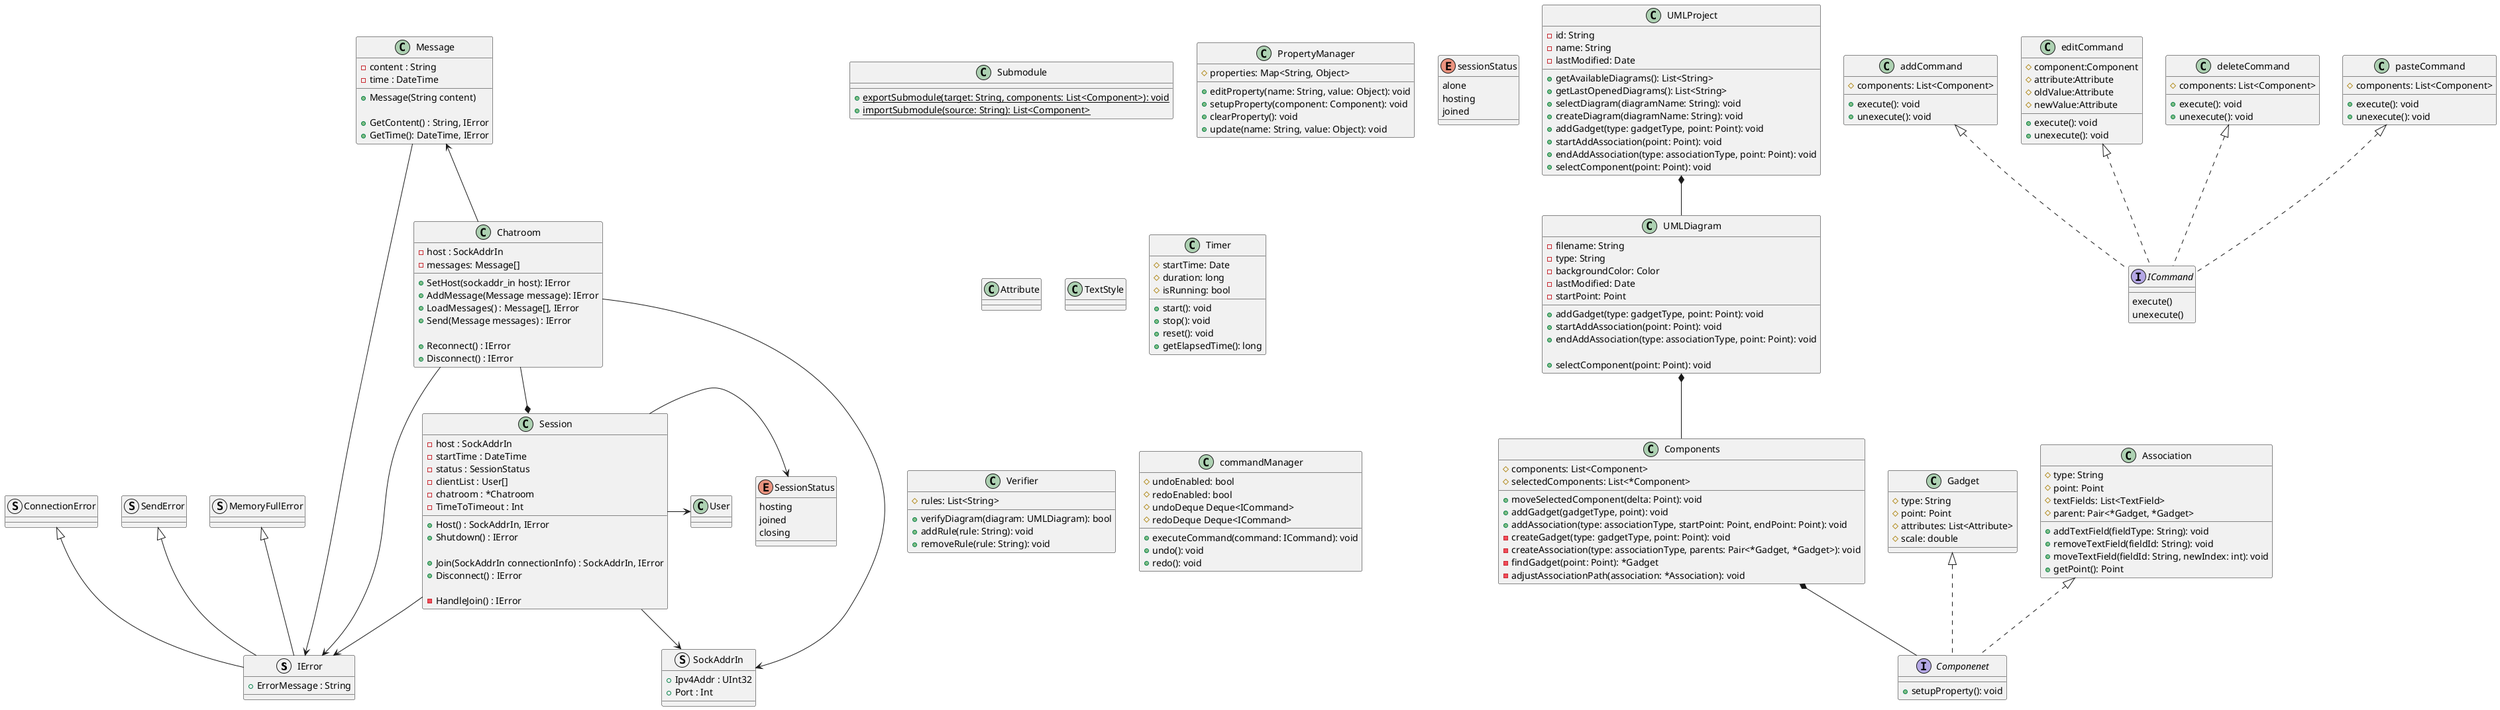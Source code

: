 ' @startuml
' abstract        abstract
' abstract class  "abstract class"
' annotation      annotation
' circle          circle
' ()              circle_short_form
' class           class
' class           class_stereo  <<stereotype>>
' diamond         diamond
' <>              diamond_short_form
' entity          entity
' enum            enum
' exception       exception
' interface       interface
' metaclass       metaclass
' protocol        protocol
' stereotype      stereotype
' struct          struct
' @enduml

@startuml

struct IError {
    + ErrorMessage : String
}

class UMLProject{
    -id: String
    -name: String
    -lastModified: Date
    +getAvailableDiagrams(): List<String>
    +getLastOpenedDiagrams(): List<String>
    +selectDiagram(diagramName: String): void
    +createDiagram(diagramName: String): void
    +addGadget(type: gadgetType, point: Point): void
    +startAddAssociation(point: Point): void
    +endAddAssociation(type: associationType, point: Point): void
    +selectComponent(point: Point): void
}

class UMLDiagram{
    -filename: String
    -type: String
    -backgroundColor: Color
    -lastModified: Date
    -startPoint: Point
    +addGadget(type: gadgetType, point: Point): void
    +startAddAssociation(point: Point): void
    +endAddAssociation(type: associationType, point: Point): void

    +selectComponent(point: Point): void
}

Interface Componenet {
    +setupProperty(): void
}
' TODO: getHitBox()

class Components {
    #components: List<Component>
    #selectedComponents: List<*Component>
    +moveSelectedComponent(delta: Point): void
    +addGadget(gadgetType, point): void
    +addAssociation(type: associationType, startPoint: Point, endPoint: Point): void
    -createGadget(type: gadgetType, point: Point): void
    -createAssociation(type: associationType, parents: Pair<*Gadget, *Gadget>): void
    -findGadget(point: Point): *Gadget
    -adjustAssociationPath(association: *Association): void
}


class Gadget{
    #type: String
    #point: Point
    #attributes: List<Attribute>
    #scale: double
    
}
' TODO: add constructor?

class Association{
    #type: String
    #point: Point
    #textFields: List<TextField>
    #parent: Pair<*Gadget, *Gadget>
    +addTextField(fieldType: String): void
    +removeTextField(fieldId: String): void
    +moveTextField(fieldId: String, newIndex: int): void
    +getPoint(): Point
}
' TODO: add constructor?

class Submodule{
    +{static} exportSubmodule(target: String, components: List<Component>): void
    +{static} importSubmodule(source: String): List<Component>
}

class PropertyManager{
    #properties: Map<String, Object>
    +editProperty(name: String, value: Object): void
    +setupProperty(component: Component): void
    +clearProperty(): void
    +update(name: String, value: Object): void
}


enum sessionStatus{
    alone
    hosting
    joined
}



struct ConnectionError {}
struct SendError {}
struct MemoryFullError {}

ConnectionError <|-- IError
SendError <|-- IError
MemoryFullError <|-- IError

enum SessionStatus{
    hosting
    joined
    closing /' for shutting down Session::HandleJoin() '/
}

struct SockAddrIn {
    + Ipv4Addr : UInt32
    + Port : Int
}

class Session {
    - host : SockAddrIn
    - startTime : DateTime
    - status : SessionStatus
    - clientList : User[]
    - chatroom : *Chatroom
    - TimeToTimeout : Int /' Maybe a constexpr '/

    /' Host Methods '/
    + Host() : SockAddrIn, IError
    + Shutdown() : IError

    /' Client Methods '/
    + Join(SockAddrIn connectionInfo) : SockAddrIn, IError /' SockInfo for chatroom '/
    + Disconnect() : IError

    - HandleJoin() : IError
}
Session -> SessionStatus
Session --> SockAddrIn
Session --> IError
Session -> User


class Chatroom {
    - host : SockAddrIn /'Different port to session's'/
    - messages: Message[]

    + SetHost(sockaddr_in host): IError
    + AddMessage(Message message): IError /'May make messages fill up mem, which throws MemoryFullError '/


    + LoadMessages() : Message[], IError
    + Send(Message messages) : IError

    + Reconnect() : IError
    + Disconnect() : IError
}
Chatroom --> SockAddrIn
Chatroom --* Session
Chatroom --> IError

class Message {
    - content : String
    - time : DateTime

    + Message(String content)

    + GetContent() : String, IError
    + GetTime(): DateTime, IError
}
Message <-- Chatroom
Message --> IError




class Attribute{

}

class TextStyle

class Timer {
    #startTime: Date
    #duration: long
    #isRunning: bool
    +start(): void
    +stop(): void
    +reset(): void
    +getElapsedTime(): long
}

class Verifier {
    #rules: List<String>
    +verifyDiagram(diagram: UMLDiagram): bool
    +addRule(rule: String): void
    +removeRule(rule: String): void
}

Interface ICommand{
    execute()
    unexecute()
}

class commandManager{
    #undoEnabled: bool
    #redoEnabled: bool
    #undoDeque Deque<ICommand>
    #redoDeque Deque<ICommand>
    +executeCommand(command: ICommand): void
    +undo(): void
    +redo(): void
}

class addCommand {
    #components: List<Component>
    +execute(): void
    +unexecute(): void
}

class editCommand{
    #component:Component
    #attribute:Attribute
    #oldValue:Attribute
    #newValue:Attribute
    +execute(): void
    +unexecute(): void
}

class deleteCommand{
    #components: List<Component>
    +execute(): void
    +unexecute(): void
}

class pasteCommand{
    #components: List<Component>
    +execute(): void
    +unexecute(): void
}

Gadget <|.. Componenet

Association <|.. Componenet

addCommand <|.. ICommand

editCommand <|.. ICommand

deleteCommand <|.. ICommand

pasteCommand <|.. ICommand


UMLProject *-- UMLDiagram

UMLDiagram *-- Components

Components *-- Componenet

@enduml










@startuml
Class11 <|.. class12

@enduml

